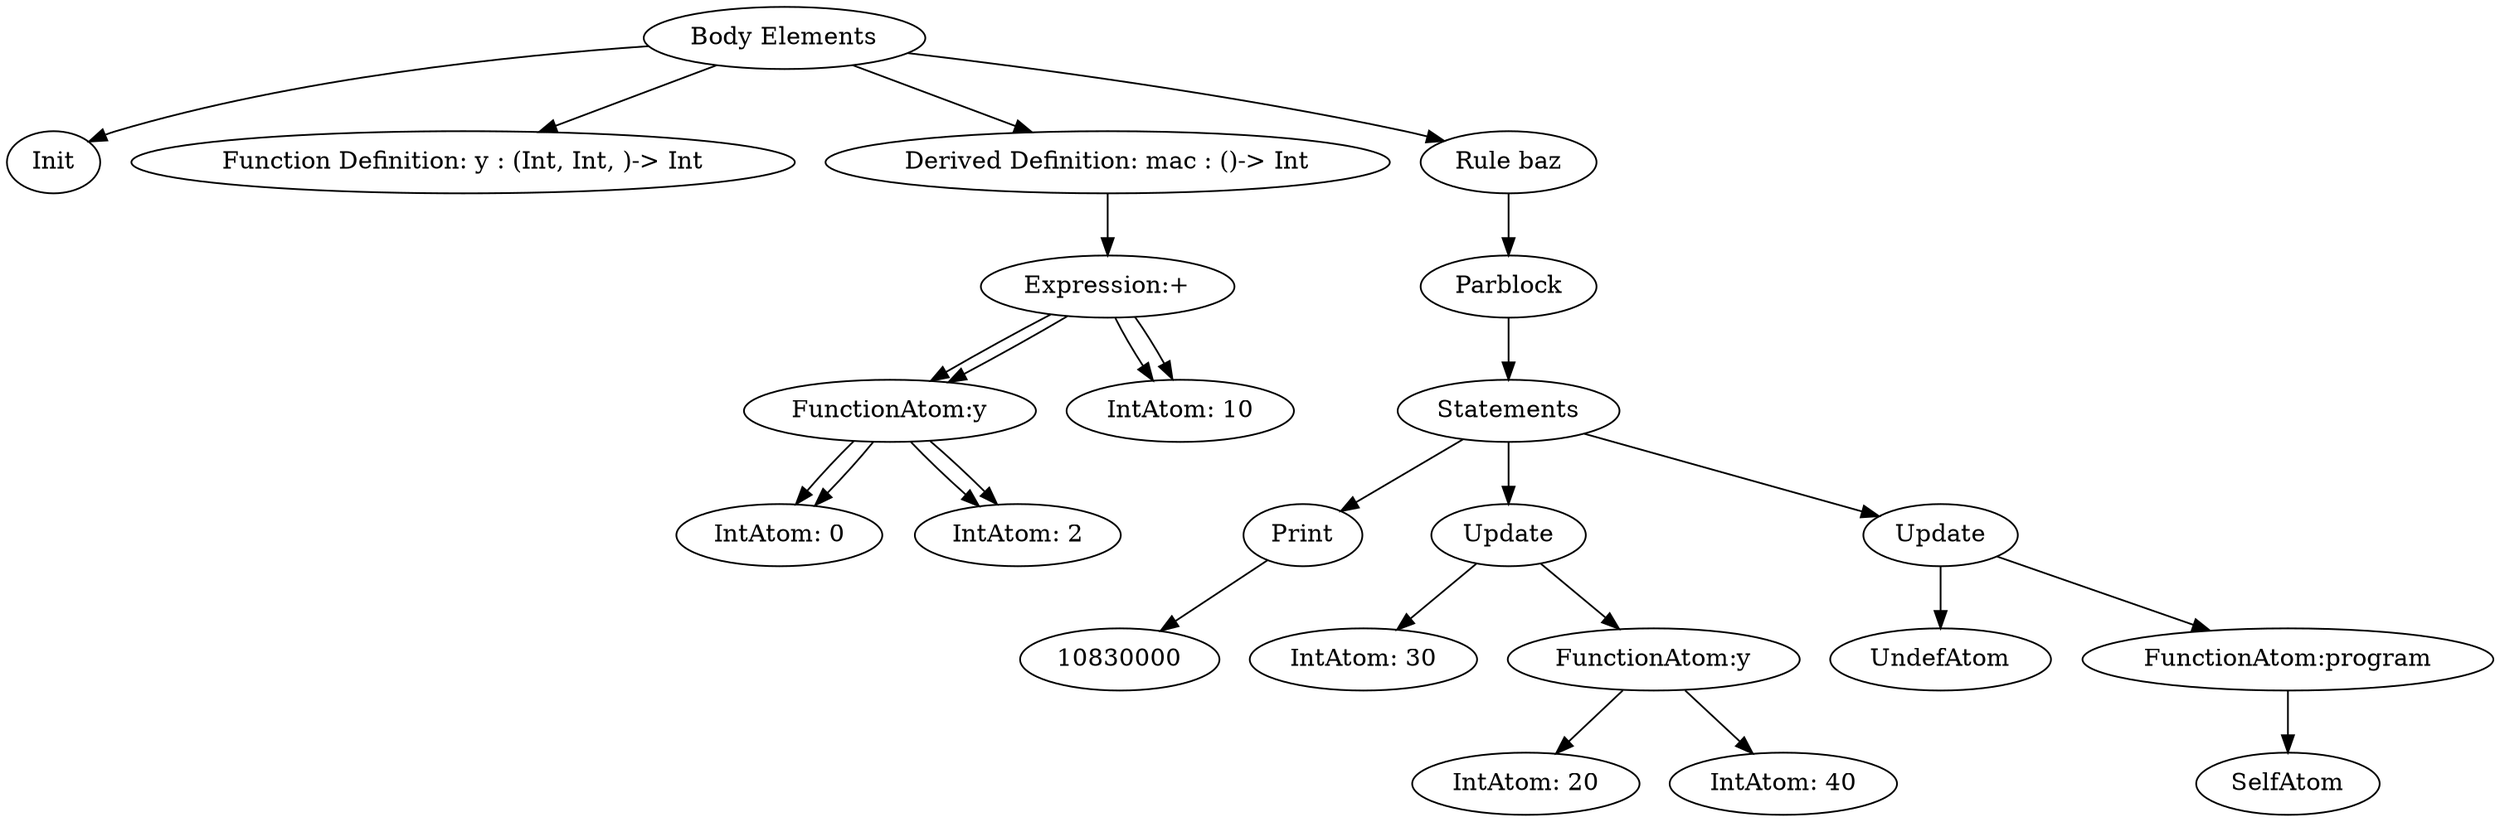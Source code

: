 digraph "main" {
    10825376 [label="Init"];
    10826832 [label="Function Definition: y : (Int, Int, )-> Int"];
    10827232 [label="IntAtom: 0"];
    10827408 [label="IntAtom: 2"];
    10827584 [label="FunctionAtom:y"];
    10827584 -> 10827232;
    10827584 -> 10827408;
    10827776 [label="IntAtom: 10"];
    10828928 [label="Expression:+"];
    10828928 -> 10827584;
    10828928 -> 10827776;
    10829392 [label="Derived Definition: mac : ()-> Int"];
    10829392 -> 10828928;
    10832640 [label="Rule baz"];
    10832640 -> 10832464;
    10832464 [label="Parblock"];
    10832464 -> 10830384;
    10830384 [label="Statements"];
    10830384 -> 10830192;
    10830384 -> 10831472;
    10830384 -> 10832240;
    10827232 [label="IntAtom: 0"];
    10827408 [label="IntAtom: 2"];
    10827584 [label="FunctionAtom:y"];
    10827584 -> 10827232;
    10827584 -> 10827408;
    10827776 [label="IntAtom: 10"];
    10828928 [label="Expression:+"];
    10828928 -> 10827584;
    10828928 -> 10827776;
    10830192 [label="Print"];
    10830192 -> 10830000;
    10831184 [label="IntAtom: 30"];
    10830576 [label="IntAtom: 20"];
    10830784 [label="IntAtom: 40"];
    10830992 [label="FunctionAtom:y"];
    10830992 -> 10830576;
    10830992 -> 10830784;
    10831472 [label="Update"];
    10831472 -> 10830992;
    10831472 -> 10831184;
    10832032 [label="UndefAtom"];
    10831648 [label="SelfAtom"];
    10831840 [label="FunctionAtom:program"];
    10831840 -> 10831648;
    10832240 [label="Update"];
    10832240 -> 10831840;
    10832240 -> 10832032;
    10825536 [label="Body Elements"];
    10825536 -> 10825376;
    10825536 -> 10826832;
    10825536 -> 10829392;
    10825536 -> 10832640;
}
